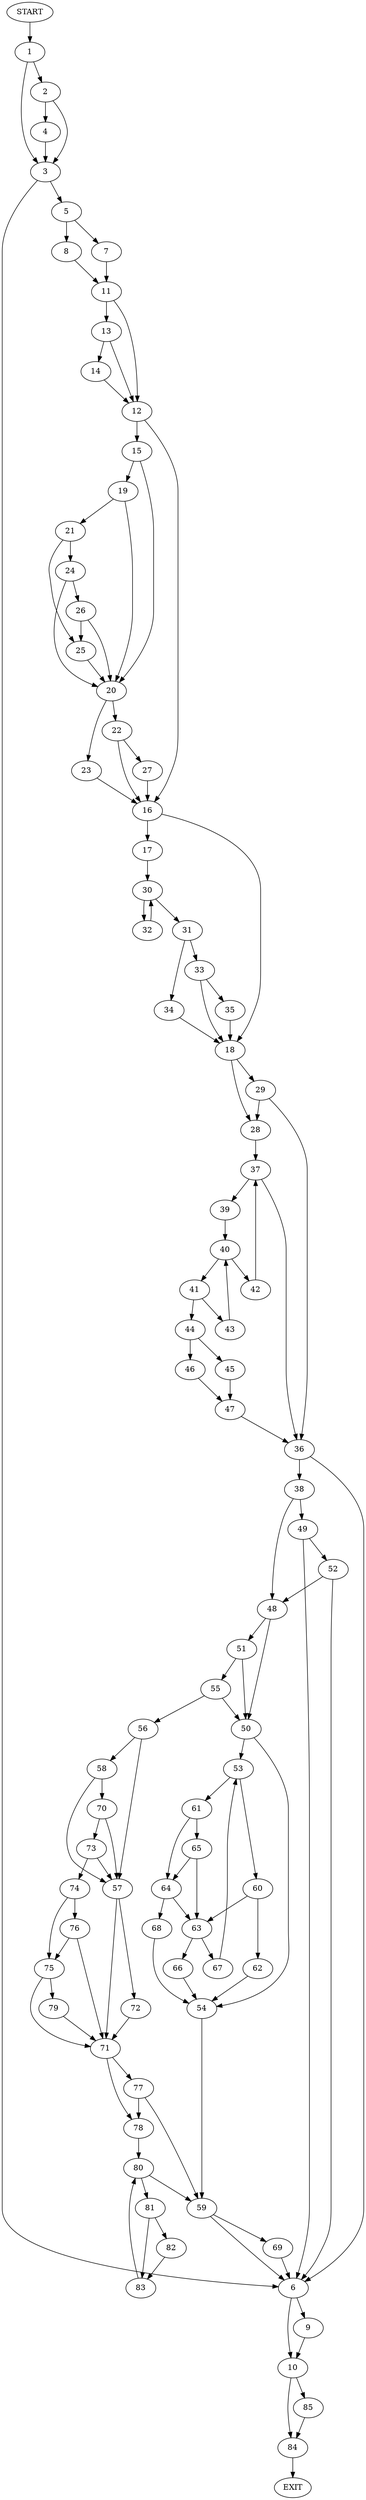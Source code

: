 digraph {
0 [label="START"]
86 [label="EXIT"]
0 -> 1
1 -> 2
1 -> 3
2 -> 4
2 -> 3
3 -> 5
3 -> 6
4 -> 3
5 -> 7
5 -> 8
6 -> 9
6 -> 10
7 -> 11
8 -> 11
11 -> 12
11 -> 13
13 -> 12
13 -> 14
12 -> 15
12 -> 16
14 -> 12
16 -> 17
16 -> 18
15 -> 19
15 -> 20
19 -> 21
19 -> 20
20 -> 22
20 -> 23
21 -> 24
21 -> 25
24 -> 20
24 -> 26
25 -> 20
26 -> 25
26 -> 20
22 -> 16
22 -> 27
23 -> 16
27 -> 16
18 -> 28
18 -> 29
17 -> 30
30 -> 31
30 -> 32
31 -> 33
31 -> 34
32 -> 30
34 -> 18
33 -> 18
33 -> 35
35 -> 18
29 -> 28
29 -> 36
28 -> 37
36 -> 38
36 -> 6
37 -> 39
37 -> 36
39 -> 40
40 -> 41
40 -> 42
42 -> 37
41 -> 43
41 -> 44
43 -> 40
44 -> 45
44 -> 46
45 -> 47
46 -> 47
47 -> 36
38 -> 48
38 -> 49
48 -> 50
48 -> 51
49 -> 6
49 -> 52
52 -> 48
52 -> 6
50 -> 53
50 -> 54
51 -> 55
51 -> 50
55 -> 50
55 -> 56
56 -> 57
56 -> 58
54 -> 59
53 -> 60
53 -> 61
60 -> 62
60 -> 63
61 -> 64
61 -> 65
63 -> 66
63 -> 67
62 -> 54
65 -> 64
65 -> 63
64 -> 68
64 -> 63
68 -> 54
66 -> 54
67 -> 53
59 -> 6
59 -> 69
58 -> 70
58 -> 57
57 -> 71
57 -> 72
70 -> 57
70 -> 73
73 -> 57
73 -> 74
74 -> 75
74 -> 76
72 -> 71
71 -> 77
71 -> 78
76 -> 71
76 -> 75
75 -> 71
75 -> 79
79 -> 71
78 -> 80
77 -> 78
77 -> 59
80 -> 81
80 -> 59
81 -> 82
81 -> 83
83 -> 80
82 -> 83
69 -> 6
9 -> 10
10 -> 84
10 -> 85
84 -> 86
85 -> 84
}
